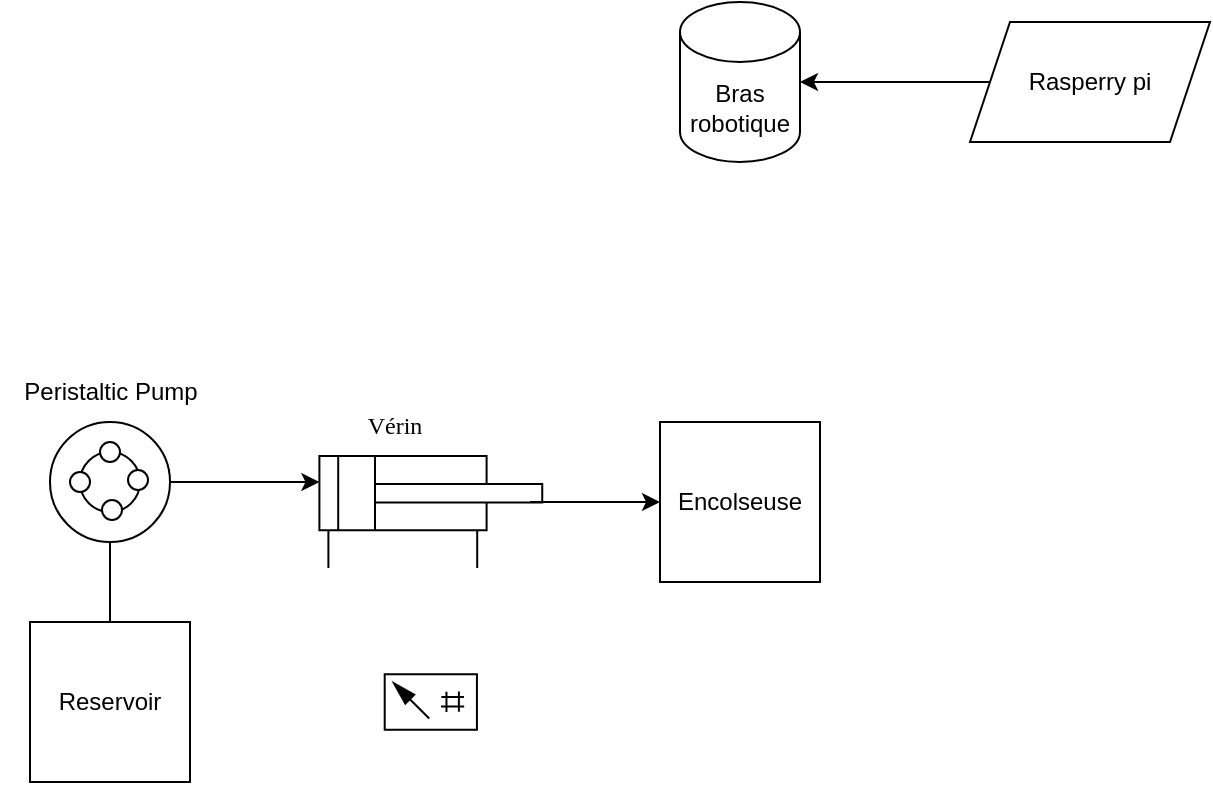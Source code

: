 <mxfile version="26.0.10">
  <diagram name="Page-1" id="dKGNPrQp20S2oc_OehTf">
    <mxGraphModel dx="1247" dy="598" grid="1" gridSize="10" guides="1" tooltips="1" connect="1" arrows="1" fold="1" page="1" pageScale="1" pageWidth="850" pageHeight="1100" math="0" shadow="0">
      <root>
        <mxCell id="0" />
        <mxCell id="1" parent="0" />
        <mxCell id="X8hCXNgWhETL42D7RwJg-6" value="" style="verticalLabelPosition=bottom;aspect=fixed;html=1;verticalAlign=top;fillColor=strokeColor;align=center;outlineConnect=0;shape=mxgraph.fluid_power.x11800;points=[[0,0,0],[0.5,0,0],[1,0,0],[1,0.5,0],[1,1,0],[0.5,1,0],[0,1,0],[0,0.5,0]]" vertex="1" parent="1">
          <mxGeometry x="247.35" y="636.13" width="46.12" height="27.74" as="geometry" />
        </mxCell>
        <mxCell id="X8hCXNgWhETL42D7RwJg-12" style="edgeStyle=orthogonalEdgeStyle;rounded=0;orthogonalLoop=1;jettySize=auto;html=1;" edge="1" parent="1" source="X8hCXNgWhETL42D7RwJg-11" target="X8hCXNgWhETL42D7RwJg-10">
          <mxGeometry relative="1" as="geometry">
            <Array as="points">
              <mxPoint x="110" y="540" />
            </Array>
          </mxGeometry>
        </mxCell>
        <mxCell id="X8hCXNgWhETL42D7RwJg-11" value="Reservoir" style="whiteSpace=wrap;html=1;aspect=fixed;" vertex="1" parent="1">
          <mxGeometry x="70" y="610" width="80" height="80" as="geometry" />
        </mxCell>
        <mxCell id="X8hCXNgWhETL42D7RwJg-15" value="" style="group" vertex="1" connectable="0" parent="1">
          <mxGeometry x="214.7" y="496.98" width="111.42" height="86.04" as="geometry" />
        </mxCell>
        <mxCell id="X8hCXNgWhETL42D7RwJg-10" value="" style="verticalLabelPosition=bottom;aspect=fixed;html=1;verticalAlign=top;fillColor=strokeColor;align=center;outlineConnect=0;shape=mxgraph.fluid_power.x11450;points=[[0.04,1,0],[0.707,1,0]]" vertex="1" parent="X8hCXNgWhETL42D7RwJg-15">
          <mxGeometry y="30" width="111.42" height="56.04" as="geometry" />
        </mxCell>
        <mxCell id="X8hCXNgWhETL42D7RwJg-13" value="&lt;span style=&quot;font-family: &amp;quot;Times New Roman&amp;quot;; text-align: start; background-color: rgb(255, 255, 255);&quot;&gt;Vérin&lt;/span&gt;" style="text;html=1;align=center;verticalAlign=middle;resizable=0;points=[];autosize=1;strokeColor=none;fillColor=none;" vertex="1" parent="X8hCXNgWhETL42D7RwJg-15">
          <mxGeometry x="12.12" width="50" height="30" as="geometry" />
        </mxCell>
        <mxCell id="X8hCXNgWhETL42D7RwJg-26" value="" style="group" vertex="1" connectable="0" parent="1">
          <mxGeometry x="80" y="510.0" width="60" height="60" as="geometry" />
        </mxCell>
        <mxCell id="X8hCXNgWhETL42D7RwJg-16" value="" style="ellipse;whiteSpace=wrap;html=1;aspect=fixed;" vertex="1" parent="X8hCXNgWhETL42D7RwJg-26">
          <mxGeometry width="60" height="60" as="geometry" />
        </mxCell>
        <mxCell id="X8hCXNgWhETL42D7RwJg-18" value="" style="ellipse;whiteSpace=wrap;html=1;aspect=fixed;" vertex="1" parent="X8hCXNgWhETL42D7RwJg-26">
          <mxGeometry x="15" y="15" width="30" height="30" as="geometry" />
        </mxCell>
        <mxCell id="X8hCXNgWhETL42D7RwJg-19" value="" style="ellipse;whiteSpace=wrap;html=1;aspect=fixed;" vertex="1" parent="X8hCXNgWhETL42D7RwJg-26">
          <mxGeometry x="25" y="10" width="10" height="10" as="geometry" />
        </mxCell>
        <mxCell id="X8hCXNgWhETL42D7RwJg-20" value="" style="ellipse;whiteSpace=wrap;html=1;aspect=fixed;" vertex="1" parent="X8hCXNgWhETL42D7RwJg-26">
          <mxGeometry x="10" y="25" width="10" height="10" as="geometry" />
        </mxCell>
        <mxCell id="X8hCXNgWhETL42D7RwJg-21" value="" style="ellipse;whiteSpace=wrap;html=1;aspect=fixed;" vertex="1" parent="X8hCXNgWhETL42D7RwJg-26">
          <mxGeometry x="39" y="24" width="10" height="10" as="geometry" />
        </mxCell>
        <mxCell id="X8hCXNgWhETL42D7RwJg-23" value="" style="ellipse;whiteSpace=wrap;html=1;aspect=fixed;" vertex="1" parent="X8hCXNgWhETL42D7RwJg-26">
          <mxGeometry x="26" y="39" width="10" height="10" as="geometry" />
        </mxCell>
        <mxCell id="X8hCXNgWhETL42D7RwJg-27" value="Peristaltic Pump" style="text;html=1;align=center;verticalAlign=middle;resizable=0;points=[];autosize=1;strokeColor=none;fillColor=none;" vertex="1" parent="1">
          <mxGeometry x="55" y="480" width="110" height="30" as="geometry" />
        </mxCell>
        <mxCell id="X8hCXNgWhETL42D7RwJg-28" value="Encolseuse" style="whiteSpace=wrap;html=1;aspect=fixed;" vertex="1" parent="1">
          <mxGeometry x="385" y="510" width="80" height="80" as="geometry" />
        </mxCell>
        <mxCell id="X8hCXNgWhETL42D7RwJg-29" style="edgeStyle=orthogonalEdgeStyle;rounded=0;orthogonalLoop=1;jettySize=auto;html=1;entryX=0;entryY=0.5;entryDx=0;entryDy=0;" edge="1" parent="1" target="X8hCXNgWhETL42D7RwJg-28">
          <mxGeometry relative="1" as="geometry">
            <mxPoint x="330" y="550" as="sourcePoint" />
            <Array as="points">
              <mxPoint x="320" y="550" />
              <mxPoint x="320" y="550" />
            </Array>
          </mxGeometry>
        </mxCell>
        <mxCell id="X8hCXNgWhETL42D7RwJg-30" value="Bras robotique" style="shape=cylinder3;whiteSpace=wrap;html=1;boundedLbl=1;backgroundOutline=1;size=15;" vertex="1" parent="1">
          <mxGeometry x="395" y="300" width="60" height="80" as="geometry" />
        </mxCell>
        <mxCell id="X8hCXNgWhETL42D7RwJg-31" value="Rasperry pi" style="shape=parallelogram;perimeter=parallelogramPerimeter;whiteSpace=wrap;html=1;fixedSize=1;" vertex="1" parent="1">
          <mxGeometry x="540" y="310" width="120" height="60" as="geometry" />
        </mxCell>
        <mxCell id="X8hCXNgWhETL42D7RwJg-32" style="edgeStyle=orthogonalEdgeStyle;rounded=0;orthogonalLoop=1;jettySize=auto;html=1;entryX=1;entryY=0.5;entryDx=0;entryDy=0;entryPerimeter=0;" edge="1" parent="1" source="X8hCXNgWhETL42D7RwJg-31" target="X8hCXNgWhETL42D7RwJg-30">
          <mxGeometry relative="1" as="geometry" />
        </mxCell>
      </root>
    </mxGraphModel>
  </diagram>
</mxfile>

